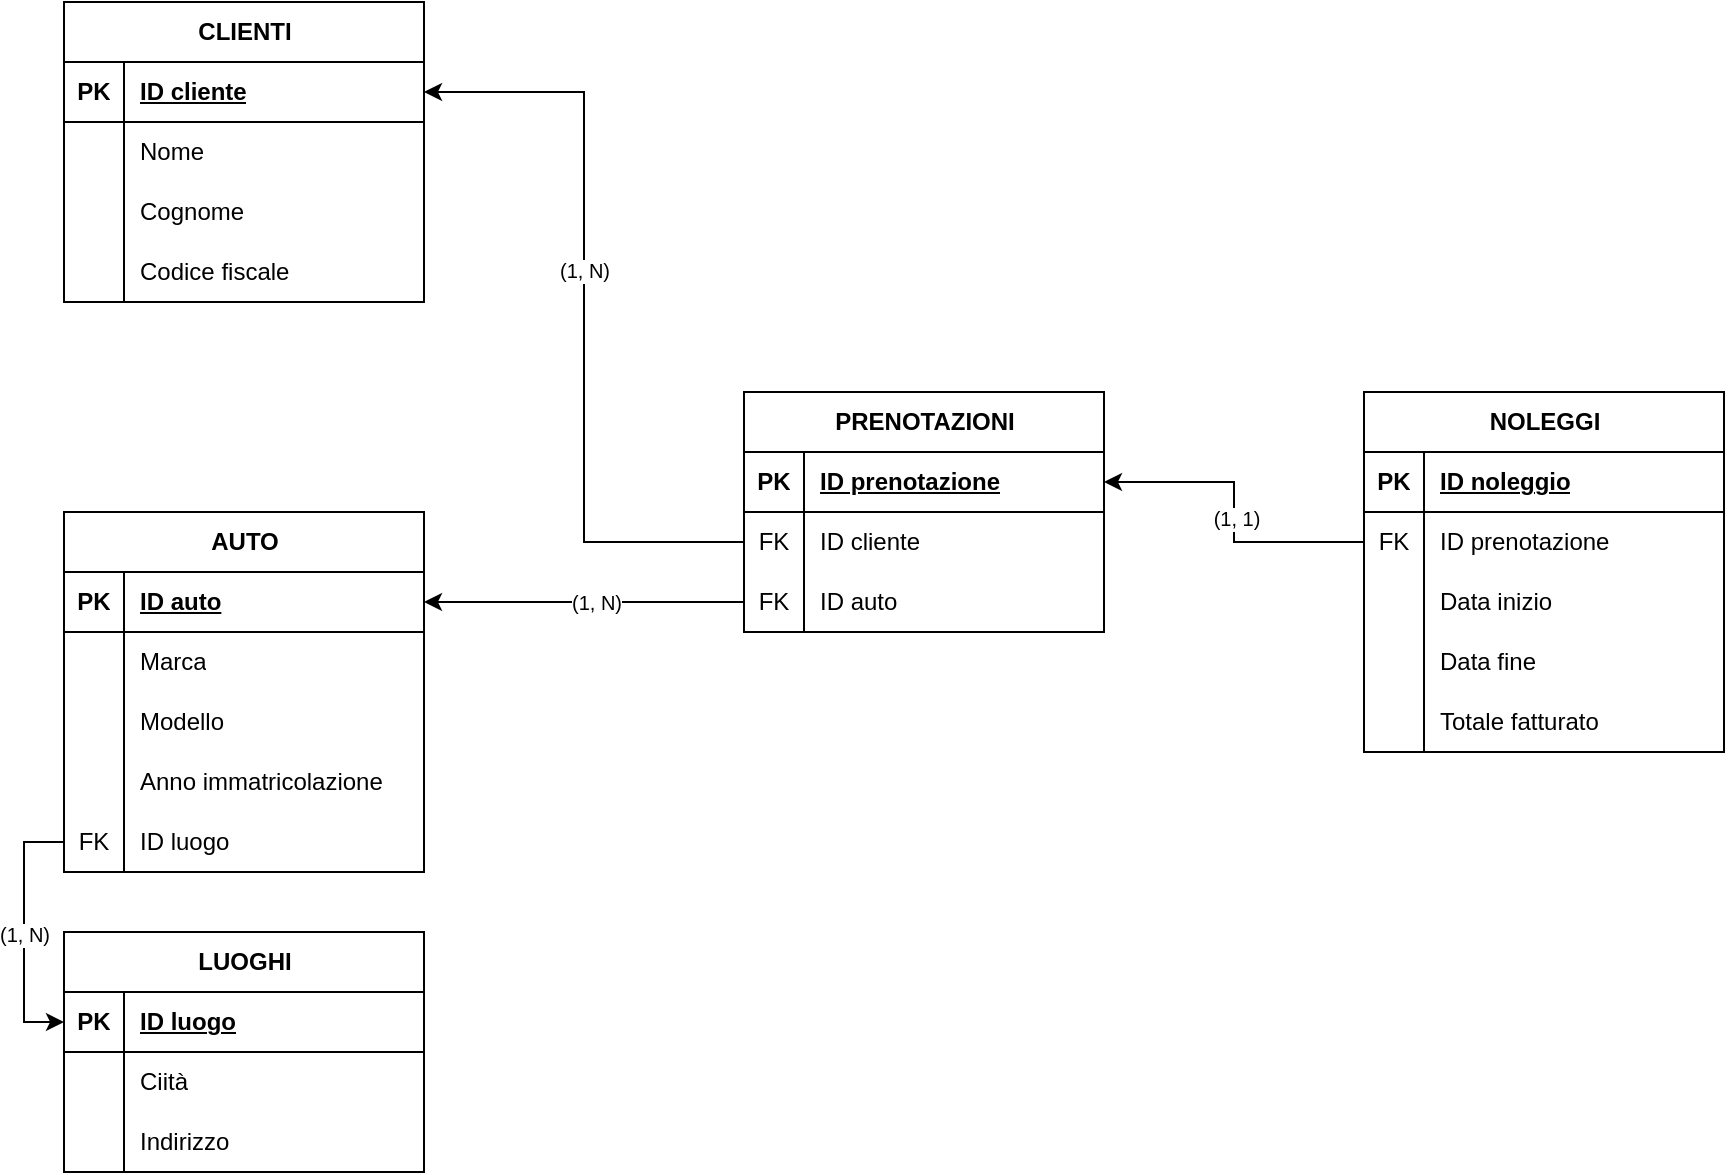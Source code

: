 <mxfile version="23.1.1" type="device">
  <diagram name="Page-1" id="tDu7mI_IvX6xC8kYp-Tp">
    <mxGraphModel dx="1214" dy="634" grid="1" gridSize="10" guides="1" tooltips="1" connect="1" arrows="1" fold="1" page="1" pageScale="1" pageWidth="1169" pageHeight="1654" math="0" shadow="0">
      <root>
        <mxCell id="0" />
        <mxCell id="1" parent="0" />
        <mxCell id="zNWxzr0sD5uDk56I7jqc-1" value="CLIENTI" style="shape=table;startSize=30;container=1;collapsible=1;childLayout=tableLayout;fixedRows=1;rowLines=0;fontStyle=1;align=center;resizeLast=1;html=1;" vertex="1" parent="1">
          <mxGeometry x="60" y="35" width="180" height="150" as="geometry" />
        </mxCell>
        <mxCell id="zNWxzr0sD5uDk56I7jqc-2" value="" style="shape=tableRow;horizontal=0;startSize=0;swimlaneHead=0;swimlaneBody=0;fillColor=none;collapsible=0;dropTarget=0;points=[[0,0.5],[1,0.5]];portConstraint=eastwest;top=0;left=0;right=0;bottom=1;" vertex="1" parent="zNWxzr0sD5uDk56I7jqc-1">
          <mxGeometry y="30" width="180" height="30" as="geometry" />
        </mxCell>
        <mxCell id="zNWxzr0sD5uDk56I7jqc-3" value="PK" style="shape=partialRectangle;connectable=0;fillColor=none;top=0;left=0;bottom=0;right=0;fontStyle=1;overflow=hidden;whiteSpace=wrap;html=1;" vertex="1" parent="zNWxzr0sD5uDk56I7jqc-2">
          <mxGeometry width="30" height="30" as="geometry">
            <mxRectangle width="30" height="30" as="alternateBounds" />
          </mxGeometry>
        </mxCell>
        <mxCell id="zNWxzr0sD5uDk56I7jqc-4" value="ID cliente" style="shape=partialRectangle;connectable=0;fillColor=none;top=0;left=0;bottom=0;right=0;align=left;spacingLeft=6;fontStyle=5;overflow=hidden;whiteSpace=wrap;html=1;" vertex="1" parent="zNWxzr0sD5uDk56I7jqc-2">
          <mxGeometry x="30" width="150" height="30" as="geometry">
            <mxRectangle width="150" height="30" as="alternateBounds" />
          </mxGeometry>
        </mxCell>
        <mxCell id="zNWxzr0sD5uDk56I7jqc-5" value="" style="shape=tableRow;horizontal=0;startSize=0;swimlaneHead=0;swimlaneBody=0;fillColor=none;collapsible=0;dropTarget=0;points=[[0,0.5],[1,0.5]];portConstraint=eastwest;top=0;left=0;right=0;bottom=0;" vertex="1" parent="zNWxzr0sD5uDk56I7jqc-1">
          <mxGeometry y="60" width="180" height="30" as="geometry" />
        </mxCell>
        <mxCell id="zNWxzr0sD5uDk56I7jqc-6" value="" style="shape=partialRectangle;connectable=0;fillColor=none;top=0;left=0;bottom=0;right=0;editable=1;overflow=hidden;whiteSpace=wrap;html=1;" vertex="1" parent="zNWxzr0sD5uDk56I7jqc-5">
          <mxGeometry width="30" height="30" as="geometry">
            <mxRectangle width="30" height="30" as="alternateBounds" />
          </mxGeometry>
        </mxCell>
        <mxCell id="zNWxzr0sD5uDk56I7jqc-7" value="Nome" style="shape=partialRectangle;connectable=0;fillColor=none;top=0;left=0;bottom=0;right=0;align=left;spacingLeft=6;overflow=hidden;whiteSpace=wrap;html=1;" vertex="1" parent="zNWxzr0sD5uDk56I7jqc-5">
          <mxGeometry x="30" width="150" height="30" as="geometry">
            <mxRectangle width="150" height="30" as="alternateBounds" />
          </mxGeometry>
        </mxCell>
        <mxCell id="zNWxzr0sD5uDk56I7jqc-8" value="" style="shape=tableRow;horizontal=0;startSize=0;swimlaneHead=0;swimlaneBody=0;fillColor=none;collapsible=0;dropTarget=0;points=[[0,0.5],[1,0.5]];portConstraint=eastwest;top=0;left=0;right=0;bottom=0;" vertex="1" parent="zNWxzr0sD5uDk56I7jqc-1">
          <mxGeometry y="90" width="180" height="30" as="geometry" />
        </mxCell>
        <mxCell id="zNWxzr0sD5uDk56I7jqc-9" value="" style="shape=partialRectangle;connectable=0;fillColor=none;top=0;left=0;bottom=0;right=0;editable=1;overflow=hidden;whiteSpace=wrap;html=1;" vertex="1" parent="zNWxzr0sD5uDk56I7jqc-8">
          <mxGeometry width="30" height="30" as="geometry">
            <mxRectangle width="30" height="30" as="alternateBounds" />
          </mxGeometry>
        </mxCell>
        <mxCell id="zNWxzr0sD5uDk56I7jqc-10" value="Cognome" style="shape=partialRectangle;connectable=0;fillColor=none;top=0;left=0;bottom=0;right=0;align=left;spacingLeft=6;overflow=hidden;whiteSpace=wrap;html=1;" vertex="1" parent="zNWxzr0sD5uDk56I7jqc-8">
          <mxGeometry x="30" width="150" height="30" as="geometry">
            <mxRectangle width="150" height="30" as="alternateBounds" />
          </mxGeometry>
        </mxCell>
        <mxCell id="zNWxzr0sD5uDk56I7jqc-11" value="" style="shape=tableRow;horizontal=0;startSize=0;swimlaneHead=0;swimlaneBody=0;fillColor=none;collapsible=0;dropTarget=0;points=[[0,0.5],[1,0.5]];portConstraint=eastwest;top=0;left=0;right=0;bottom=0;" vertex="1" parent="zNWxzr0sD5uDk56I7jqc-1">
          <mxGeometry y="120" width="180" height="30" as="geometry" />
        </mxCell>
        <mxCell id="zNWxzr0sD5uDk56I7jqc-12" value="" style="shape=partialRectangle;connectable=0;fillColor=none;top=0;left=0;bottom=0;right=0;editable=1;overflow=hidden;whiteSpace=wrap;html=1;" vertex="1" parent="zNWxzr0sD5uDk56I7jqc-11">
          <mxGeometry width="30" height="30" as="geometry">
            <mxRectangle width="30" height="30" as="alternateBounds" />
          </mxGeometry>
        </mxCell>
        <mxCell id="zNWxzr0sD5uDk56I7jqc-13" value="Codice fiscale" style="shape=partialRectangle;connectable=0;fillColor=none;top=0;left=0;bottom=0;right=0;align=left;spacingLeft=6;overflow=hidden;whiteSpace=wrap;html=1;" vertex="1" parent="zNWxzr0sD5uDk56I7jqc-11">
          <mxGeometry x="30" width="150" height="30" as="geometry">
            <mxRectangle width="150" height="30" as="alternateBounds" />
          </mxGeometry>
        </mxCell>
        <mxCell id="zNWxzr0sD5uDk56I7jqc-14" value="AUTO" style="shape=table;startSize=30;container=1;collapsible=1;childLayout=tableLayout;fixedRows=1;rowLines=0;fontStyle=1;align=center;resizeLast=1;html=1;" vertex="1" parent="1">
          <mxGeometry x="60" y="290" width="180" height="180" as="geometry" />
        </mxCell>
        <mxCell id="zNWxzr0sD5uDk56I7jqc-15" value="" style="shape=tableRow;horizontal=0;startSize=0;swimlaneHead=0;swimlaneBody=0;fillColor=none;collapsible=0;dropTarget=0;points=[[0,0.5],[1,0.5]];portConstraint=eastwest;top=0;left=0;right=0;bottom=1;" vertex="1" parent="zNWxzr0sD5uDk56I7jqc-14">
          <mxGeometry y="30" width="180" height="30" as="geometry" />
        </mxCell>
        <mxCell id="zNWxzr0sD5uDk56I7jqc-16" value="PK" style="shape=partialRectangle;connectable=0;fillColor=none;top=0;left=0;bottom=0;right=0;fontStyle=1;overflow=hidden;whiteSpace=wrap;html=1;" vertex="1" parent="zNWxzr0sD5uDk56I7jqc-15">
          <mxGeometry width="30" height="30" as="geometry">
            <mxRectangle width="30" height="30" as="alternateBounds" />
          </mxGeometry>
        </mxCell>
        <mxCell id="zNWxzr0sD5uDk56I7jqc-17" value="ID auto" style="shape=partialRectangle;connectable=0;fillColor=none;top=0;left=0;bottom=0;right=0;align=left;spacingLeft=6;fontStyle=5;overflow=hidden;whiteSpace=wrap;html=1;" vertex="1" parent="zNWxzr0sD5uDk56I7jqc-15">
          <mxGeometry x="30" width="150" height="30" as="geometry">
            <mxRectangle width="150" height="30" as="alternateBounds" />
          </mxGeometry>
        </mxCell>
        <mxCell id="zNWxzr0sD5uDk56I7jqc-18" value="" style="shape=tableRow;horizontal=0;startSize=0;swimlaneHead=0;swimlaneBody=0;fillColor=none;collapsible=0;dropTarget=0;points=[[0,0.5],[1,0.5]];portConstraint=eastwest;top=0;left=0;right=0;bottom=0;" vertex="1" parent="zNWxzr0sD5uDk56I7jqc-14">
          <mxGeometry y="60" width="180" height="30" as="geometry" />
        </mxCell>
        <mxCell id="zNWxzr0sD5uDk56I7jqc-19" value="" style="shape=partialRectangle;connectable=0;fillColor=none;top=0;left=0;bottom=0;right=0;editable=1;overflow=hidden;whiteSpace=wrap;html=1;" vertex="1" parent="zNWxzr0sD5uDk56I7jqc-18">
          <mxGeometry width="30" height="30" as="geometry">
            <mxRectangle width="30" height="30" as="alternateBounds" />
          </mxGeometry>
        </mxCell>
        <mxCell id="zNWxzr0sD5uDk56I7jqc-20" value="Marca" style="shape=partialRectangle;connectable=0;fillColor=none;top=0;left=0;bottom=0;right=0;align=left;spacingLeft=6;overflow=hidden;whiteSpace=wrap;html=1;" vertex="1" parent="zNWxzr0sD5uDk56I7jqc-18">
          <mxGeometry x="30" width="150" height="30" as="geometry">
            <mxRectangle width="150" height="30" as="alternateBounds" />
          </mxGeometry>
        </mxCell>
        <mxCell id="zNWxzr0sD5uDk56I7jqc-21" value="" style="shape=tableRow;horizontal=0;startSize=0;swimlaneHead=0;swimlaneBody=0;fillColor=none;collapsible=0;dropTarget=0;points=[[0,0.5],[1,0.5]];portConstraint=eastwest;top=0;left=0;right=0;bottom=0;" vertex="1" parent="zNWxzr0sD5uDk56I7jqc-14">
          <mxGeometry y="90" width="180" height="30" as="geometry" />
        </mxCell>
        <mxCell id="zNWxzr0sD5uDk56I7jqc-22" value="" style="shape=partialRectangle;connectable=0;fillColor=none;top=0;left=0;bottom=0;right=0;editable=1;overflow=hidden;whiteSpace=wrap;html=1;" vertex="1" parent="zNWxzr0sD5uDk56I7jqc-21">
          <mxGeometry width="30" height="30" as="geometry">
            <mxRectangle width="30" height="30" as="alternateBounds" />
          </mxGeometry>
        </mxCell>
        <mxCell id="zNWxzr0sD5uDk56I7jqc-23" value="Modello" style="shape=partialRectangle;connectable=0;fillColor=none;top=0;left=0;bottom=0;right=0;align=left;spacingLeft=6;overflow=hidden;whiteSpace=wrap;html=1;" vertex="1" parent="zNWxzr0sD5uDk56I7jqc-21">
          <mxGeometry x="30" width="150" height="30" as="geometry">
            <mxRectangle width="150" height="30" as="alternateBounds" />
          </mxGeometry>
        </mxCell>
        <mxCell id="zNWxzr0sD5uDk56I7jqc-24" value="" style="shape=tableRow;horizontal=0;startSize=0;swimlaneHead=0;swimlaneBody=0;fillColor=none;collapsible=0;dropTarget=0;points=[[0,0.5],[1,0.5]];portConstraint=eastwest;top=0;left=0;right=0;bottom=0;" vertex="1" parent="zNWxzr0sD5uDk56I7jqc-14">
          <mxGeometry y="120" width="180" height="30" as="geometry" />
        </mxCell>
        <mxCell id="zNWxzr0sD5uDk56I7jqc-25" value="" style="shape=partialRectangle;connectable=0;fillColor=none;top=0;left=0;bottom=0;right=0;editable=1;overflow=hidden;whiteSpace=wrap;html=1;" vertex="1" parent="zNWxzr0sD5uDk56I7jqc-24">
          <mxGeometry width="30" height="30" as="geometry">
            <mxRectangle width="30" height="30" as="alternateBounds" />
          </mxGeometry>
        </mxCell>
        <mxCell id="zNWxzr0sD5uDk56I7jqc-26" value="Anno immatricolazione" style="shape=partialRectangle;connectable=0;fillColor=none;top=0;left=0;bottom=0;right=0;align=left;spacingLeft=6;overflow=hidden;whiteSpace=wrap;html=1;" vertex="1" parent="zNWxzr0sD5uDk56I7jqc-24">
          <mxGeometry x="30" width="150" height="30" as="geometry">
            <mxRectangle width="150" height="30" as="alternateBounds" />
          </mxGeometry>
        </mxCell>
        <mxCell id="zNWxzr0sD5uDk56I7jqc-69" value="" style="shape=tableRow;horizontal=0;startSize=0;swimlaneHead=0;swimlaneBody=0;fillColor=none;collapsible=0;dropTarget=0;points=[[0,0.5],[1,0.5]];portConstraint=eastwest;top=0;left=0;right=0;bottom=0;" vertex="1" parent="zNWxzr0sD5uDk56I7jqc-14">
          <mxGeometry y="150" width="180" height="30" as="geometry" />
        </mxCell>
        <mxCell id="zNWxzr0sD5uDk56I7jqc-70" value="FK" style="shape=partialRectangle;connectable=0;fillColor=none;top=0;left=0;bottom=0;right=0;editable=1;overflow=hidden;whiteSpace=wrap;html=1;" vertex="1" parent="zNWxzr0sD5uDk56I7jqc-69">
          <mxGeometry width="30" height="30" as="geometry">
            <mxRectangle width="30" height="30" as="alternateBounds" />
          </mxGeometry>
        </mxCell>
        <mxCell id="zNWxzr0sD5uDk56I7jqc-71" value="ID luogo" style="shape=partialRectangle;connectable=0;fillColor=none;top=0;left=0;bottom=0;right=0;align=left;spacingLeft=6;overflow=hidden;whiteSpace=wrap;html=1;" vertex="1" parent="zNWxzr0sD5uDk56I7jqc-69">
          <mxGeometry x="30" width="150" height="30" as="geometry">
            <mxRectangle width="150" height="30" as="alternateBounds" />
          </mxGeometry>
        </mxCell>
        <mxCell id="zNWxzr0sD5uDk56I7jqc-27" value="NOLEGGI" style="shape=table;startSize=30;container=1;collapsible=1;childLayout=tableLayout;fixedRows=1;rowLines=0;fontStyle=1;align=center;resizeLast=1;html=1;" vertex="1" parent="1">
          <mxGeometry x="710" y="230" width="180" height="180" as="geometry" />
        </mxCell>
        <mxCell id="zNWxzr0sD5uDk56I7jqc-28" value="" style="shape=tableRow;horizontal=0;startSize=0;swimlaneHead=0;swimlaneBody=0;fillColor=none;collapsible=0;dropTarget=0;points=[[0,0.5],[1,0.5]];portConstraint=eastwest;top=0;left=0;right=0;bottom=1;" vertex="1" parent="zNWxzr0sD5uDk56I7jqc-27">
          <mxGeometry y="30" width="180" height="30" as="geometry" />
        </mxCell>
        <mxCell id="zNWxzr0sD5uDk56I7jqc-29" value="PK" style="shape=partialRectangle;connectable=0;fillColor=none;top=0;left=0;bottom=0;right=0;fontStyle=1;overflow=hidden;whiteSpace=wrap;html=1;" vertex="1" parent="zNWxzr0sD5uDk56I7jqc-28">
          <mxGeometry width="30" height="30" as="geometry">
            <mxRectangle width="30" height="30" as="alternateBounds" />
          </mxGeometry>
        </mxCell>
        <mxCell id="zNWxzr0sD5uDk56I7jqc-30" value="ID noleggio" style="shape=partialRectangle;connectable=0;fillColor=none;top=0;left=0;bottom=0;right=0;align=left;spacingLeft=6;fontStyle=5;overflow=hidden;whiteSpace=wrap;html=1;" vertex="1" parent="zNWxzr0sD5uDk56I7jqc-28">
          <mxGeometry x="30" width="150" height="30" as="geometry">
            <mxRectangle width="150" height="30" as="alternateBounds" />
          </mxGeometry>
        </mxCell>
        <mxCell id="zNWxzr0sD5uDk56I7jqc-31" value="" style="shape=tableRow;horizontal=0;startSize=0;swimlaneHead=0;swimlaneBody=0;fillColor=none;collapsible=0;dropTarget=0;points=[[0,0.5],[1,0.5]];portConstraint=eastwest;top=0;left=0;right=0;bottom=0;" vertex="1" parent="zNWxzr0sD5uDk56I7jqc-27">
          <mxGeometry y="60" width="180" height="30" as="geometry" />
        </mxCell>
        <mxCell id="zNWxzr0sD5uDk56I7jqc-32" value="FK" style="shape=partialRectangle;connectable=0;fillColor=none;top=0;left=0;bottom=0;right=0;editable=1;overflow=hidden;whiteSpace=wrap;html=1;" vertex="1" parent="zNWxzr0sD5uDk56I7jqc-31">
          <mxGeometry width="30" height="30" as="geometry">
            <mxRectangle width="30" height="30" as="alternateBounds" />
          </mxGeometry>
        </mxCell>
        <mxCell id="zNWxzr0sD5uDk56I7jqc-33" value="ID prenotazione" style="shape=partialRectangle;connectable=0;fillColor=none;top=0;left=0;bottom=0;right=0;align=left;spacingLeft=6;overflow=hidden;whiteSpace=wrap;html=1;" vertex="1" parent="zNWxzr0sD5uDk56I7jqc-31">
          <mxGeometry x="30" width="150" height="30" as="geometry">
            <mxRectangle width="150" height="30" as="alternateBounds" />
          </mxGeometry>
        </mxCell>
        <mxCell id="zNWxzr0sD5uDk56I7jqc-86" value="" style="shape=tableRow;horizontal=0;startSize=0;swimlaneHead=0;swimlaneBody=0;fillColor=none;collapsible=0;dropTarget=0;points=[[0,0.5],[1,0.5]];portConstraint=eastwest;top=0;left=0;right=0;bottom=0;" vertex="1" parent="zNWxzr0sD5uDk56I7jqc-27">
          <mxGeometry y="90" width="180" height="30" as="geometry" />
        </mxCell>
        <mxCell id="zNWxzr0sD5uDk56I7jqc-87" value="" style="shape=partialRectangle;connectable=0;fillColor=none;top=0;left=0;bottom=0;right=0;editable=1;overflow=hidden;whiteSpace=wrap;html=1;" vertex="1" parent="zNWxzr0sD5uDk56I7jqc-86">
          <mxGeometry width="30" height="30" as="geometry">
            <mxRectangle width="30" height="30" as="alternateBounds" />
          </mxGeometry>
        </mxCell>
        <mxCell id="zNWxzr0sD5uDk56I7jqc-88" value="Data inizio" style="shape=partialRectangle;connectable=0;fillColor=none;top=0;left=0;bottom=0;right=0;align=left;spacingLeft=6;overflow=hidden;whiteSpace=wrap;html=1;" vertex="1" parent="zNWxzr0sD5uDk56I7jqc-86">
          <mxGeometry x="30" width="150" height="30" as="geometry">
            <mxRectangle width="150" height="30" as="alternateBounds" />
          </mxGeometry>
        </mxCell>
        <mxCell id="zNWxzr0sD5uDk56I7jqc-89" value="" style="shape=tableRow;horizontal=0;startSize=0;swimlaneHead=0;swimlaneBody=0;fillColor=none;collapsible=0;dropTarget=0;points=[[0,0.5],[1,0.5]];portConstraint=eastwest;top=0;left=0;right=0;bottom=0;" vertex="1" parent="zNWxzr0sD5uDk56I7jqc-27">
          <mxGeometry y="120" width="180" height="30" as="geometry" />
        </mxCell>
        <mxCell id="zNWxzr0sD5uDk56I7jqc-90" value="" style="shape=partialRectangle;connectable=0;fillColor=none;top=0;left=0;bottom=0;right=0;editable=1;overflow=hidden;whiteSpace=wrap;html=1;" vertex="1" parent="zNWxzr0sD5uDk56I7jqc-89">
          <mxGeometry width="30" height="30" as="geometry">
            <mxRectangle width="30" height="30" as="alternateBounds" />
          </mxGeometry>
        </mxCell>
        <mxCell id="zNWxzr0sD5uDk56I7jqc-91" value="Data fine" style="shape=partialRectangle;connectable=0;fillColor=none;top=0;left=0;bottom=0;right=0;align=left;spacingLeft=6;overflow=hidden;whiteSpace=wrap;html=1;" vertex="1" parent="zNWxzr0sD5uDk56I7jqc-89">
          <mxGeometry x="30" width="150" height="30" as="geometry">
            <mxRectangle width="150" height="30" as="alternateBounds" />
          </mxGeometry>
        </mxCell>
        <mxCell id="zNWxzr0sD5uDk56I7jqc-34" value="" style="shape=tableRow;horizontal=0;startSize=0;swimlaneHead=0;swimlaneBody=0;fillColor=none;collapsible=0;dropTarget=0;points=[[0,0.5],[1,0.5]];portConstraint=eastwest;top=0;left=0;right=0;bottom=0;" vertex="1" parent="zNWxzr0sD5uDk56I7jqc-27">
          <mxGeometry y="150" width="180" height="30" as="geometry" />
        </mxCell>
        <mxCell id="zNWxzr0sD5uDk56I7jqc-35" value="" style="shape=partialRectangle;connectable=0;fillColor=none;top=0;left=0;bottom=0;right=0;editable=1;overflow=hidden;whiteSpace=wrap;html=1;" vertex="1" parent="zNWxzr0sD5uDk56I7jqc-34">
          <mxGeometry width="30" height="30" as="geometry">
            <mxRectangle width="30" height="30" as="alternateBounds" />
          </mxGeometry>
        </mxCell>
        <mxCell id="zNWxzr0sD5uDk56I7jqc-36" value="Totale fatturato" style="shape=partialRectangle;connectable=0;fillColor=none;top=0;left=0;bottom=0;right=0;align=left;spacingLeft=6;overflow=hidden;whiteSpace=wrap;html=1;" vertex="1" parent="zNWxzr0sD5uDk56I7jqc-34">
          <mxGeometry x="30" width="150" height="30" as="geometry">
            <mxRectangle width="150" height="30" as="alternateBounds" />
          </mxGeometry>
        </mxCell>
        <mxCell id="zNWxzr0sD5uDk56I7jqc-40" value="PRENOTAZIONI" style="shape=table;startSize=30;container=1;collapsible=1;childLayout=tableLayout;fixedRows=1;rowLines=0;fontStyle=1;align=center;resizeLast=1;html=1;" vertex="1" parent="1">
          <mxGeometry x="400" y="230" width="180" height="120" as="geometry" />
        </mxCell>
        <mxCell id="zNWxzr0sD5uDk56I7jqc-41" value="" style="shape=tableRow;horizontal=0;startSize=0;swimlaneHead=0;swimlaneBody=0;fillColor=none;collapsible=0;dropTarget=0;points=[[0,0.5],[1,0.5]];portConstraint=eastwest;top=0;left=0;right=0;bottom=1;" vertex="1" parent="zNWxzr0sD5uDk56I7jqc-40">
          <mxGeometry y="30" width="180" height="30" as="geometry" />
        </mxCell>
        <mxCell id="zNWxzr0sD5uDk56I7jqc-42" value="PK" style="shape=partialRectangle;connectable=0;fillColor=none;top=0;left=0;bottom=0;right=0;fontStyle=1;overflow=hidden;whiteSpace=wrap;html=1;" vertex="1" parent="zNWxzr0sD5uDk56I7jqc-41">
          <mxGeometry width="30" height="30" as="geometry">
            <mxRectangle width="30" height="30" as="alternateBounds" />
          </mxGeometry>
        </mxCell>
        <mxCell id="zNWxzr0sD5uDk56I7jqc-43" value="ID prenotazione" style="shape=partialRectangle;connectable=0;fillColor=none;top=0;left=0;bottom=0;right=0;align=left;spacingLeft=6;fontStyle=5;overflow=hidden;whiteSpace=wrap;html=1;" vertex="1" parent="zNWxzr0sD5uDk56I7jqc-41">
          <mxGeometry x="30" width="150" height="30" as="geometry">
            <mxRectangle width="150" height="30" as="alternateBounds" />
          </mxGeometry>
        </mxCell>
        <mxCell id="zNWxzr0sD5uDk56I7jqc-44" value="" style="shape=tableRow;horizontal=0;startSize=0;swimlaneHead=0;swimlaneBody=0;fillColor=none;collapsible=0;dropTarget=0;points=[[0,0.5],[1,0.5]];portConstraint=eastwest;top=0;left=0;right=0;bottom=0;" vertex="1" parent="zNWxzr0sD5uDk56I7jqc-40">
          <mxGeometry y="60" width="180" height="30" as="geometry" />
        </mxCell>
        <mxCell id="zNWxzr0sD5uDk56I7jqc-45" value="FK" style="shape=partialRectangle;connectable=0;fillColor=none;top=0;left=0;bottom=0;right=0;editable=1;overflow=hidden;whiteSpace=wrap;html=1;" vertex="1" parent="zNWxzr0sD5uDk56I7jqc-44">
          <mxGeometry width="30" height="30" as="geometry">
            <mxRectangle width="30" height="30" as="alternateBounds" />
          </mxGeometry>
        </mxCell>
        <mxCell id="zNWxzr0sD5uDk56I7jqc-46" value="ID cliente" style="shape=partialRectangle;connectable=0;fillColor=none;top=0;left=0;bottom=0;right=0;align=left;spacingLeft=6;overflow=hidden;whiteSpace=wrap;html=1;" vertex="1" parent="zNWxzr0sD5uDk56I7jqc-44">
          <mxGeometry x="30" width="150" height="30" as="geometry">
            <mxRectangle width="150" height="30" as="alternateBounds" />
          </mxGeometry>
        </mxCell>
        <mxCell id="zNWxzr0sD5uDk56I7jqc-66" value="" style="shape=tableRow;horizontal=0;startSize=0;swimlaneHead=0;swimlaneBody=0;fillColor=none;collapsible=0;dropTarget=0;points=[[0,0.5],[1,0.5]];portConstraint=eastwest;top=0;left=0;right=0;bottom=0;" vertex="1" parent="zNWxzr0sD5uDk56I7jqc-40">
          <mxGeometry y="90" width="180" height="30" as="geometry" />
        </mxCell>
        <mxCell id="zNWxzr0sD5uDk56I7jqc-67" value="FK" style="shape=partialRectangle;connectable=0;fillColor=none;top=0;left=0;bottom=0;right=0;editable=1;overflow=hidden;whiteSpace=wrap;html=1;" vertex="1" parent="zNWxzr0sD5uDk56I7jqc-66">
          <mxGeometry width="30" height="30" as="geometry">
            <mxRectangle width="30" height="30" as="alternateBounds" />
          </mxGeometry>
        </mxCell>
        <mxCell id="zNWxzr0sD5uDk56I7jqc-68" value="ID auto" style="shape=partialRectangle;connectable=0;fillColor=none;top=0;left=0;bottom=0;right=0;align=left;spacingLeft=6;overflow=hidden;whiteSpace=wrap;html=1;" vertex="1" parent="zNWxzr0sD5uDk56I7jqc-66">
          <mxGeometry x="30" width="150" height="30" as="geometry">
            <mxRectangle width="150" height="30" as="alternateBounds" />
          </mxGeometry>
        </mxCell>
        <mxCell id="zNWxzr0sD5uDk56I7jqc-53" value="LUOGHI" style="shape=table;startSize=30;container=1;collapsible=1;childLayout=tableLayout;fixedRows=1;rowLines=0;fontStyle=1;align=center;resizeLast=1;html=1;" vertex="1" parent="1">
          <mxGeometry x="60" y="500" width="180" height="120" as="geometry" />
        </mxCell>
        <mxCell id="zNWxzr0sD5uDk56I7jqc-54" value="" style="shape=tableRow;horizontal=0;startSize=0;swimlaneHead=0;swimlaneBody=0;fillColor=none;collapsible=0;dropTarget=0;points=[[0,0.5],[1,0.5]];portConstraint=eastwest;top=0;left=0;right=0;bottom=1;" vertex="1" parent="zNWxzr0sD5uDk56I7jqc-53">
          <mxGeometry y="30" width="180" height="30" as="geometry" />
        </mxCell>
        <mxCell id="zNWxzr0sD5uDk56I7jqc-55" value="PK" style="shape=partialRectangle;connectable=0;fillColor=none;top=0;left=0;bottom=0;right=0;fontStyle=1;overflow=hidden;whiteSpace=wrap;html=1;" vertex="1" parent="zNWxzr0sD5uDk56I7jqc-54">
          <mxGeometry width="30" height="30" as="geometry">
            <mxRectangle width="30" height="30" as="alternateBounds" />
          </mxGeometry>
        </mxCell>
        <mxCell id="zNWxzr0sD5uDk56I7jqc-56" value="ID luogo" style="shape=partialRectangle;connectable=0;fillColor=none;top=0;left=0;bottom=0;right=0;align=left;spacingLeft=6;fontStyle=5;overflow=hidden;whiteSpace=wrap;html=1;" vertex="1" parent="zNWxzr0sD5uDk56I7jqc-54">
          <mxGeometry x="30" width="150" height="30" as="geometry">
            <mxRectangle width="150" height="30" as="alternateBounds" />
          </mxGeometry>
        </mxCell>
        <mxCell id="zNWxzr0sD5uDk56I7jqc-57" value="" style="shape=tableRow;horizontal=0;startSize=0;swimlaneHead=0;swimlaneBody=0;fillColor=none;collapsible=0;dropTarget=0;points=[[0,0.5],[1,0.5]];portConstraint=eastwest;top=0;left=0;right=0;bottom=0;" vertex="1" parent="zNWxzr0sD5uDk56I7jqc-53">
          <mxGeometry y="60" width="180" height="30" as="geometry" />
        </mxCell>
        <mxCell id="zNWxzr0sD5uDk56I7jqc-58" value="" style="shape=partialRectangle;connectable=0;fillColor=none;top=0;left=0;bottom=0;right=0;editable=1;overflow=hidden;whiteSpace=wrap;html=1;" vertex="1" parent="zNWxzr0sD5uDk56I7jqc-57">
          <mxGeometry width="30" height="30" as="geometry">
            <mxRectangle width="30" height="30" as="alternateBounds" />
          </mxGeometry>
        </mxCell>
        <mxCell id="zNWxzr0sD5uDk56I7jqc-59" value="Ciità" style="shape=partialRectangle;connectable=0;fillColor=none;top=0;left=0;bottom=0;right=0;align=left;spacingLeft=6;overflow=hidden;whiteSpace=wrap;html=1;" vertex="1" parent="zNWxzr0sD5uDk56I7jqc-57">
          <mxGeometry x="30" width="150" height="30" as="geometry">
            <mxRectangle width="150" height="30" as="alternateBounds" />
          </mxGeometry>
        </mxCell>
        <mxCell id="zNWxzr0sD5uDk56I7jqc-60" value="" style="shape=tableRow;horizontal=0;startSize=0;swimlaneHead=0;swimlaneBody=0;fillColor=none;collapsible=0;dropTarget=0;points=[[0,0.5],[1,0.5]];portConstraint=eastwest;top=0;left=0;right=0;bottom=0;" vertex="1" parent="zNWxzr0sD5uDk56I7jqc-53">
          <mxGeometry y="90" width="180" height="30" as="geometry" />
        </mxCell>
        <mxCell id="zNWxzr0sD5uDk56I7jqc-61" value="" style="shape=partialRectangle;connectable=0;fillColor=none;top=0;left=0;bottom=0;right=0;editable=1;overflow=hidden;whiteSpace=wrap;html=1;" vertex="1" parent="zNWxzr0sD5uDk56I7jqc-60">
          <mxGeometry width="30" height="30" as="geometry">
            <mxRectangle width="30" height="30" as="alternateBounds" />
          </mxGeometry>
        </mxCell>
        <mxCell id="zNWxzr0sD5uDk56I7jqc-62" value="Indirizzo" style="shape=partialRectangle;connectable=0;fillColor=none;top=0;left=0;bottom=0;right=0;align=left;spacingLeft=6;overflow=hidden;whiteSpace=wrap;html=1;" vertex="1" parent="zNWxzr0sD5uDk56I7jqc-60">
          <mxGeometry x="30" width="150" height="30" as="geometry">
            <mxRectangle width="150" height="30" as="alternateBounds" />
          </mxGeometry>
        </mxCell>
        <mxCell id="zNWxzr0sD5uDk56I7jqc-92" style="edgeStyle=orthogonalEdgeStyle;rounded=0;orthogonalLoop=1;jettySize=auto;html=1;exitX=0;exitY=0.5;exitDx=0;exitDy=0;entryX=1;entryY=0.5;entryDx=0;entryDy=0;" edge="1" parent="1" source="zNWxzr0sD5uDk56I7jqc-44" target="zNWxzr0sD5uDk56I7jqc-2">
          <mxGeometry relative="1" as="geometry" />
        </mxCell>
        <mxCell id="zNWxzr0sD5uDk56I7jqc-96" value="(1, N)" style="edgeLabel;html=1;align=center;verticalAlign=middle;resizable=0;points=[];fontSize=10;" vertex="1" connectable="0" parent="zNWxzr0sD5uDk56I7jqc-92">
          <mxGeometry x="0.123" relative="1" as="geometry">
            <mxPoint as="offset" />
          </mxGeometry>
        </mxCell>
        <mxCell id="zNWxzr0sD5uDk56I7jqc-93" style="edgeStyle=orthogonalEdgeStyle;rounded=0;orthogonalLoop=1;jettySize=auto;html=1;exitX=0;exitY=0.5;exitDx=0;exitDy=0;entryX=1;entryY=0.5;entryDx=0;entryDy=0;" edge="1" parent="1" source="zNWxzr0sD5uDk56I7jqc-66" target="zNWxzr0sD5uDk56I7jqc-15">
          <mxGeometry relative="1" as="geometry" />
        </mxCell>
        <mxCell id="zNWxzr0sD5uDk56I7jqc-97" value="(1, N)" style="edgeLabel;html=1;align=center;verticalAlign=middle;resizable=0;points=[];fontSize=10;" vertex="1" connectable="0" parent="zNWxzr0sD5uDk56I7jqc-93">
          <mxGeometry x="-0.075" relative="1" as="geometry">
            <mxPoint as="offset" />
          </mxGeometry>
        </mxCell>
        <mxCell id="zNWxzr0sD5uDk56I7jqc-94" style="edgeStyle=orthogonalEdgeStyle;rounded=0;orthogonalLoop=1;jettySize=auto;html=1;exitX=0;exitY=0.5;exitDx=0;exitDy=0;entryX=0;entryY=0.5;entryDx=0;entryDy=0;" edge="1" parent="1" source="zNWxzr0sD5uDk56I7jqc-69" target="zNWxzr0sD5uDk56I7jqc-54">
          <mxGeometry relative="1" as="geometry" />
        </mxCell>
        <mxCell id="zNWxzr0sD5uDk56I7jqc-99" value="(1, N)" style="edgeLabel;html=1;align=center;verticalAlign=middle;resizable=0;points=[];fontSize=10;" vertex="1" connectable="0" parent="zNWxzr0sD5uDk56I7jqc-94">
          <mxGeometry x="0.009" relative="1" as="geometry">
            <mxPoint as="offset" />
          </mxGeometry>
        </mxCell>
        <mxCell id="zNWxzr0sD5uDk56I7jqc-95" style="edgeStyle=orthogonalEdgeStyle;rounded=0;orthogonalLoop=1;jettySize=auto;html=1;exitX=0;exitY=0.5;exitDx=0;exitDy=0;entryX=1;entryY=0.5;entryDx=0;entryDy=0;" edge="1" parent="1" source="zNWxzr0sD5uDk56I7jqc-31" target="zNWxzr0sD5uDk56I7jqc-41">
          <mxGeometry relative="1" as="geometry" />
        </mxCell>
        <mxCell id="zNWxzr0sD5uDk56I7jqc-98" value="(1, 1)" style="edgeLabel;html=1;align=center;verticalAlign=middle;resizable=0;points=[];fontSize=10;" vertex="1" connectable="0" parent="zNWxzr0sD5uDk56I7jqc-95">
          <mxGeometry x="-0.029" y="-1" relative="1" as="geometry">
            <mxPoint as="offset" />
          </mxGeometry>
        </mxCell>
      </root>
    </mxGraphModel>
  </diagram>
</mxfile>
